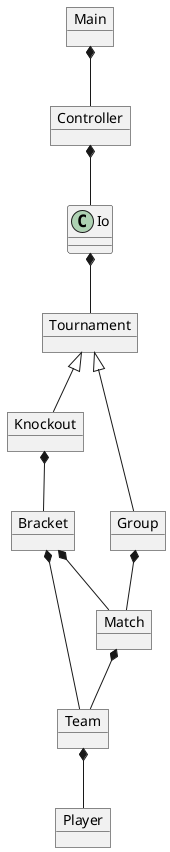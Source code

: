 @startuml
object Tournament
object Main
object Controller
object Knockout
object Group
object Team
object Match
object Bracket
object Player

Main *-- Controller
Controller *-- Io
Io *-- Tournament
Tournament <|-- Knockout
Tournament <|-- Group
Knockout *-- Bracket
Group *-- Match
Team *-- Player
Bracket *-- Match
Bracket *-- Team
Match *-- Team

@enduml